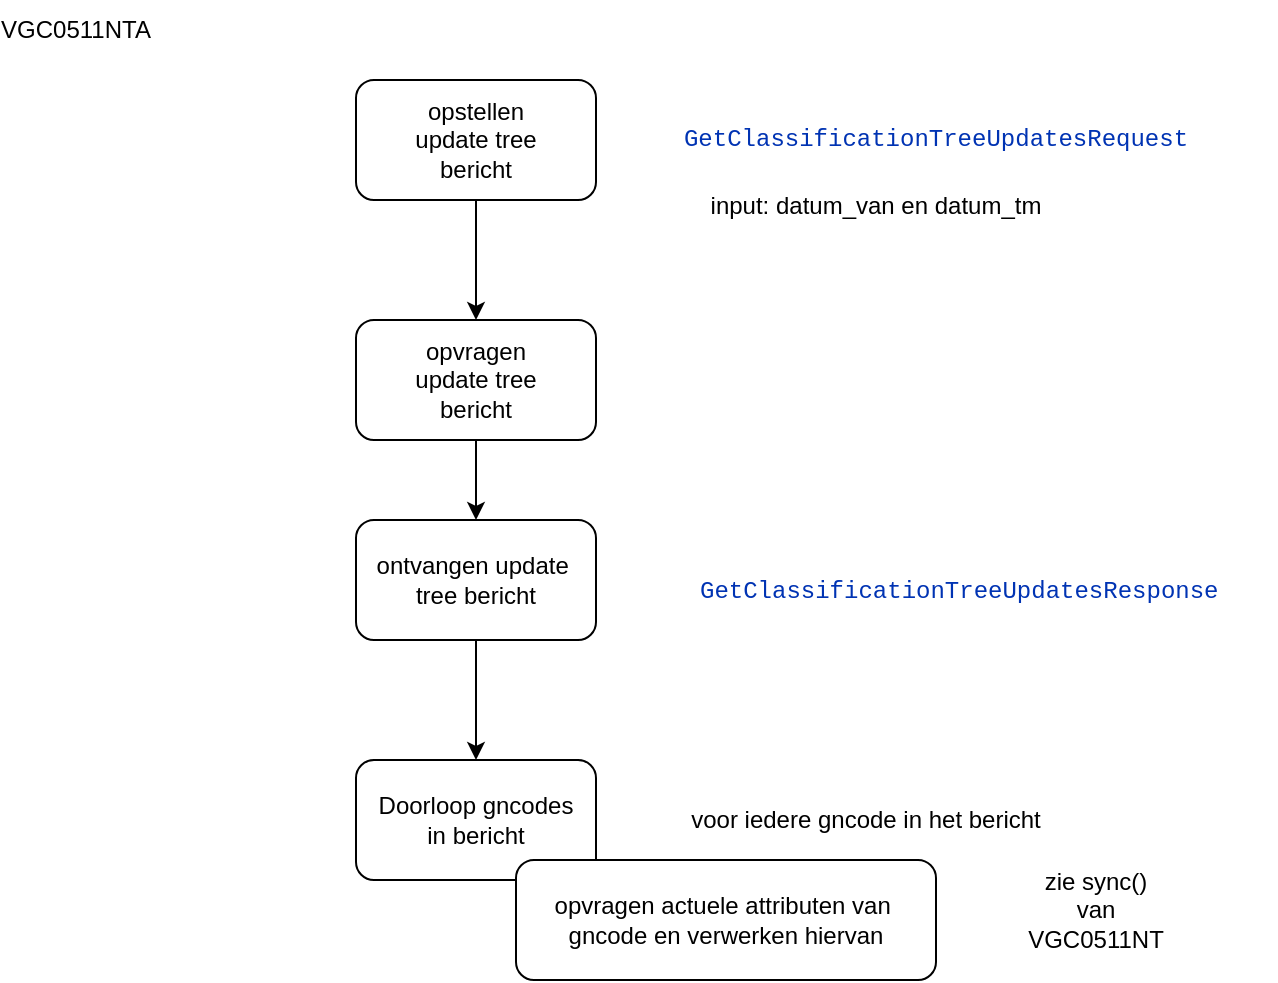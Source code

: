 <mxfile version="20.3.0" type="device"><diagram id="dJGNIK7bg7fcDikVpZSg" name="Page-1"><mxGraphModel dx="1166" dy="695" grid="1" gridSize="10" guides="1" tooltips="1" connect="1" arrows="1" fold="1" page="1" pageScale="1" pageWidth="827" pageHeight="1169" math="0" shadow="0"><root><mxCell id="0"/><mxCell id="1" parent="0"/><mxCell id="pH6eQyfDUr4-sSm7HY3c-3" value="" style="edgeStyle=orthogonalEdgeStyle;rounded=0;orthogonalLoop=1;jettySize=auto;html=1;" edge="1" parent="1" source="pH6eQyfDUr4-sSm7HY3c-1" target="pH6eQyfDUr4-sSm7HY3c-2"><mxGeometry relative="1" as="geometry"/></mxCell><mxCell id="pH6eQyfDUr4-sSm7HY3c-1" value="opvragen &lt;br&gt;update tree &lt;br&gt;bericht" style="rounded=1;whiteSpace=wrap;html=1;" vertex="1" parent="1"><mxGeometry x="210" y="190" width="120" height="60" as="geometry"/></mxCell><mxCell id="pH6eQyfDUr4-sSm7HY3c-5" value="" style="edgeStyle=orthogonalEdgeStyle;rounded=0;orthogonalLoop=1;jettySize=auto;html=1;" edge="1" parent="1" source="pH6eQyfDUr4-sSm7HY3c-2" target="pH6eQyfDUr4-sSm7HY3c-4"><mxGeometry relative="1" as="geometry"/></mxCell><mxCell id="pH6eQyfDUr4-sSm7HY3c-2" value="ontvangen update&amp;nbsp;&lt;br&gt;tree bericht" style="rounded=1;whiteSpace=wrap;html=1;" vertex="1" parent="1"><mxGeometry x="210" y="290" width="120" height="60" as="geometry"/></mxCell><mxCell id="pH6eQyfDUr4-sSm7HY3c-4" value="Doorloop gncodes&lt;br&gt;in bericht" style="whiteSpace=wrap;html=1;rounded=1;" vertex="1" parent="1"><mxGeometry x="210" y="410" width="120" height="60" as="geometry"/></mxCell><mxCell id="pH6eQyfDUr4-sSm7HY3c-7" value="" style="edgeStyle=orthogonalEdgeStyle;rounded=0;orthogonalLoop=1;jettySize=auto;html=1;" edge="1" parent="1" source="pH6eQyfDUr4-sSm7HY3c-6" target="pH6eQyfDUr4-sSm7HY3c-1"><mxGeometry relative="1" as="geometry"/></mxCell><mxCell id="pH6eQyfDUr4-sSm7HY3c-6" value="opstellen&lt;br&gt;update tree &lt;br&gt;bericht" style="rounded=1;whiteSpace=wrap;html=1;" vertex="1" parent="1"><mxGeometry x="210" y="70" width="120" height="60" as="geometry"/></mxCell><mxCell id="pH6eQyfDUr4-sSm7HY3c-8" value="VGC0511NTA" style="text;html=1;strokeColor=none;fillColor=none;align=center;verticalAlign=middle;whiteSpace=wrap;rounded=0;" vertex="1" parent="1"><mxGeometry x="40" y="30" width="60" height="30" as="geometry"/></mxCell><mxCell id="pH6eQyfDUr4-sSm7HY3c-9" value="&lt;pre style=&quot;background-color:#ffffff;color:#080808;font-family:'Courier',monospace;font-size:13,5pt;&quot;&gt;&lt;span style=&quot;color:#0033b3;&quot;&gt;GetClassificationTreeUpdatesRequest&lt;/span&gt;&lt;/pre&gt;" style="text;html=1;strokeColor=none;fillColor=none;align=center;verticalAlign=middle;whiteSpace=wrap;rounded=0;" vertex="1" parent="1"><mxGeometry x="470" y="85" width="60" height="30" as="geometry"/></mxCell><mxCell id="pH6eQyfDUr4-sSm7HY3c-10" value="&lt;pre style=&quot;background-color:#ffffff;color:#080808;font-family:'Courier',monospace;font-size:13,5pt;&quot;&gt;&lt;span style=&quot;color:#0033b3;&quot;&gt;GetClassificationTreeUpdatesResponse&lt;/span&gt;&lt;/pre&gt;" style="text;whiteSpace=wrap;html=1;" vertex="1" parent="1"><mxGeometry x="380" y="300" width="290" height="60" as="geometry"/></mxCell><mxCell id="pH6eQyfDUr4-sSm7HY3c-11" value="opvragen actuele attributen van&amp;nbsp;&lt;br&gt;gncode en verwerken hiervan" style="rounded=1;whiteSpace=wrap;html=1;" vertex="1" parent="1"><mxGeometry x="290" y="460" width="210" height="60" as="geometry"/></mxCell><mxCell id="pH6eQyfDUr4-sSm7HY3c-12" value="voor iedere gncode in het bericht" style="text;html=1;strokeColor=none;fillColor=none;align=center;verticalAlign=middle;whiteSpace=wrap;rounded=0;" vertex="1" parent="1"><mxGeometry x="360" y="425" width="210" height="30" as="geometry"/></mxCell><mxCell id="pH6eQyfDUr4-sSm7HY3c-13" value="zie sync() van VGC0511NT" style="text;html=1;strokeColor=none;fillColor=none;align=center;verticalAlign=middle;whiteSpace=wrap;rounded=0;" vertex="1" parent="1"><mxGeometry x="550" y="470" width="60" height="30" as="geometry"/></mxCell><mxCell id="pH6eQyfDUr4-sSm7HY3c-15" value="input: datum_van en datum_tm" style="text;html=1;strokeColor=none;fillColor=none;align=center;verticalAlign=middle;whiteSpace=wrap;rounded=0;" vertex="1" parent="1"><mxGeometry x="380" y="115" width="180" height="35" as="geometry"/></mxCell></root></mxGraphModel></diagram></mxfile>